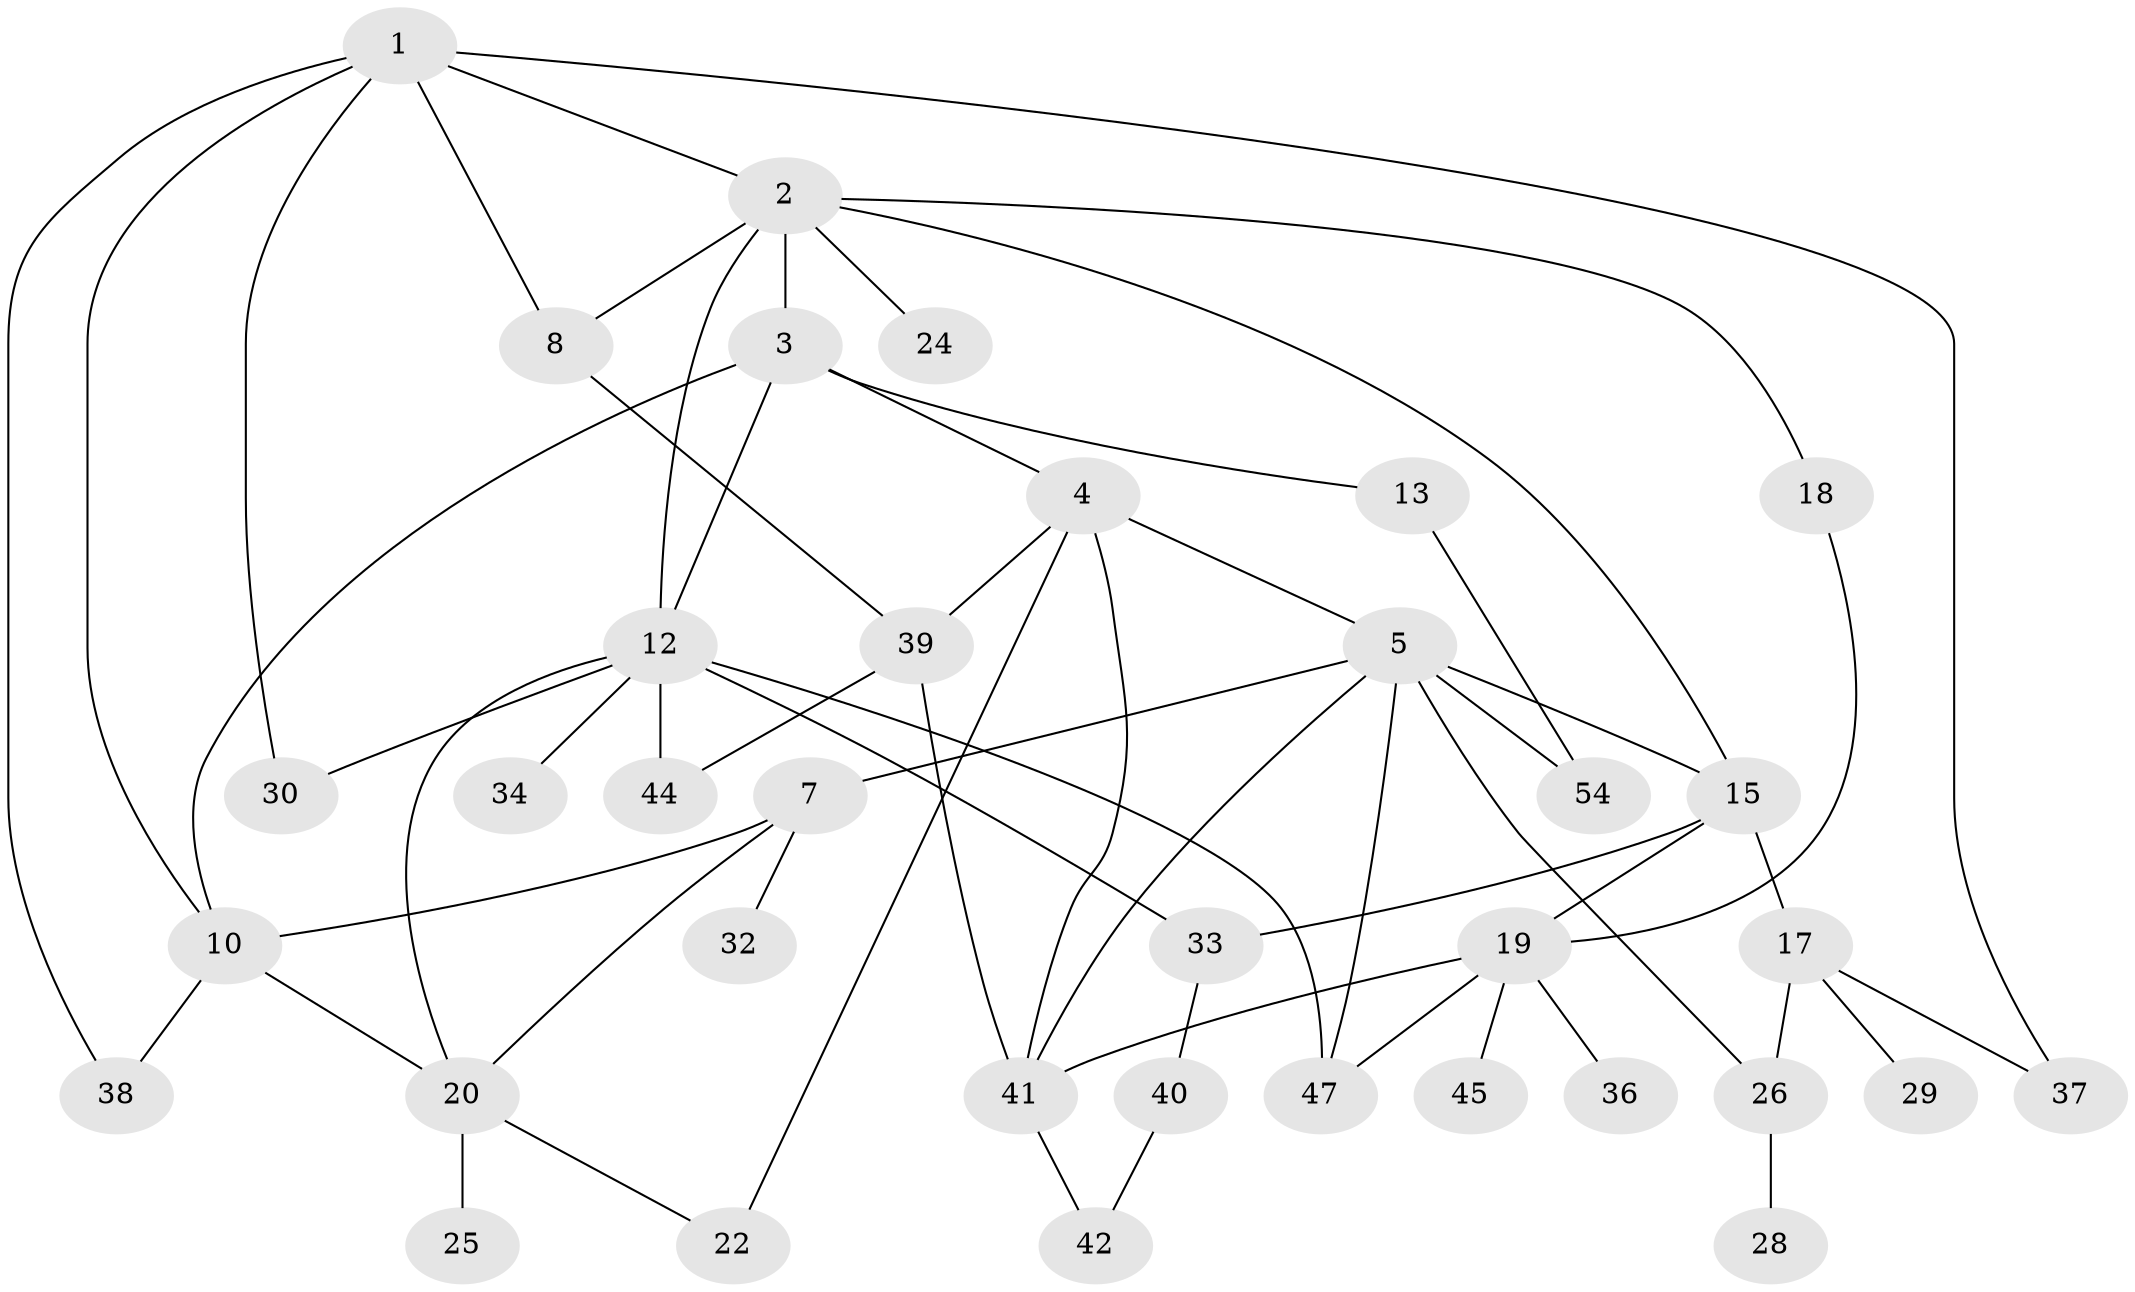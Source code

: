 // Generated by graph-tools (version 1.1) at 2025/51/02/27/25 19:51:38]
// undirected, 36 vertices, 58 edges
graph export_dot {
graph [start="1"]
  node [color=gray90,style=filled];
  1 [super="+31"];
  2 [super="+9"];
  3 [super="+6"];
  4 [super="+51"];
  5 [super="+11"];
  7 [super="+46"];
  8 [super="+27"];
  10 [super="+14"];
  12 [super="+16"];
  13 [super="+21"];
  15 [super="+49"];
  17 [super="+23"];
  18;
  19 [super="+35"];
  20;
  22 [super="+55"];
  24;
  25;
  26 [super="+56"];
  28;
  29;
  30;
  32;
  33 [super="+52"];
  34;
  36;
  37;
  38 [super="+43"];
  39 [super="+48"];
  40 [super="+50"];
  41 [super="+53"];
  42;
  44;
  45;
  47;
  54;
  1 -- 2;
  1 -- 10;
  1 -- 38;
  1 -- 37;
  1 -- 30;
  1 -- 8;
  2 -- 3;
  2 -- 8;
  2 -- 12;
  2 -- 24;
  2 -- 18;
  2 -- 15;
  3 -- 4;
  3 -- 12;
  3 -- 13;
  3 -- 10;
  4 -- 5;
  4 -- 41;
  4 -- 22;
  4 -- 39;
  5 -- 7;
  5 -- 41;
  5 -- 15;
  5 -- 26;
  5 -- 54;
  5 -- 47;
  7 -- 32;
  7 -- 20;
  7 -- 10 [weight=2];
  8 -- 39;
  10 -- 20;
  10 -- 38;
  12 -- 30;
  12 -- 33;
  12 -- 34;
  12 -- 44 [weight=2];
  12 -- 20;
  12 -- 47;
  13 -- 54;
  15 -- 17;
  15 -- 19;
  15 -- 33;
  17 -- 26;
  17 -- 29;
  17 -- 37;
  18 -- 19;
  19 -- 47;
  19 -- 36;
  19 -- 41;
  19 -- 45;
  20 -- 22;
  20 -- 25;
  26 -- 28;
  33 -- 40;
  39 -- 44;
  39 -- 41;
  40 -- 42;
  41 -- 42;
}
